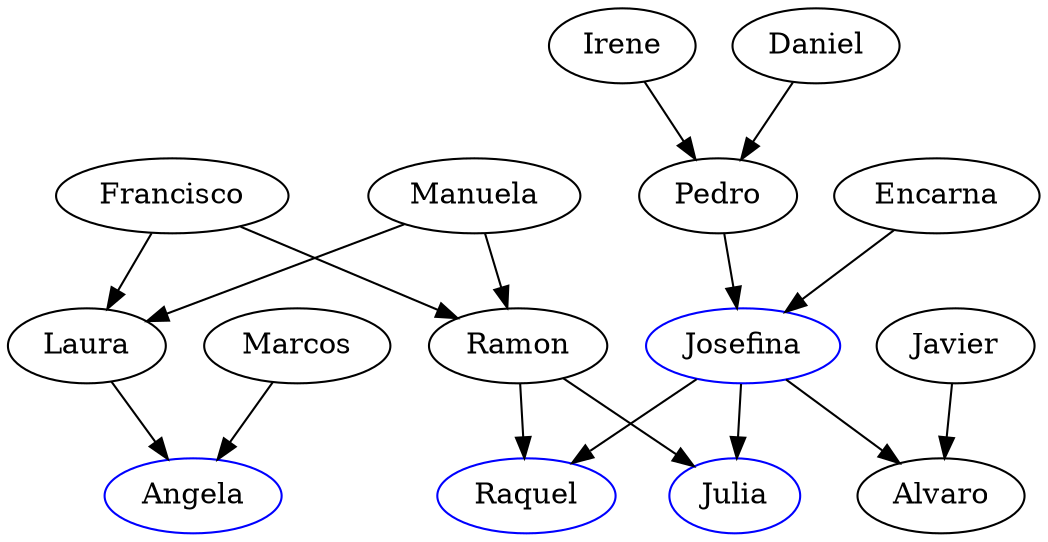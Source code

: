 strict digraph G {
  1 [ color="black" label="Francisco" ];
  2 [ color="black" label="Manuela" ];
  3 [ color="black" label="Laura" ];
  4 [ color="black" label="Ramon" ];
  5 [ color="black" label="Marcos" ];
  6 [ color="blue" label="Angela" ];
  7 [ color="black" label="Irene" ];
  8 [ color="black" label="Daniel" ];
  9 [ color="black" label="Pedro" ];
  10 [ color="black" label="Encarna" ];
  11 [ color="blue" label="Josefina" ];
  12 [ color="black" label="Javier" ];
  13 [ color="blue" label="Raquel" ];
  14 [ color="blue" label="Julia" ];
  15 [ color="black" label="Alvaro" ];
  1 -> 3 [ style="solid" ];
  2 -> 3 [ style="solid" ];
  3 -> 6 [ style="solid" ];
  5 -> 6 [ style="solid" ];
  1 -> 4 [ style="solid" ];
  2 -> 4 [ style="solid" ];
  7 -> 9 [ style="solid" ];
  8 -> 9 [ style="solid" ];
  9 -> 11 [ style="solid" ];
  10 -> 11 [ style="solid" ];
  11 -> 13 [ style="solid" ];
  11 -> 14 [ style="solid" ];
  4 -> 13 [ style="solid" ];
  4 -> 14 [ style="solid" ];
  11 -> 15 [ style="solid" ];
  12 -> 15 [ style="solid" ];
}
